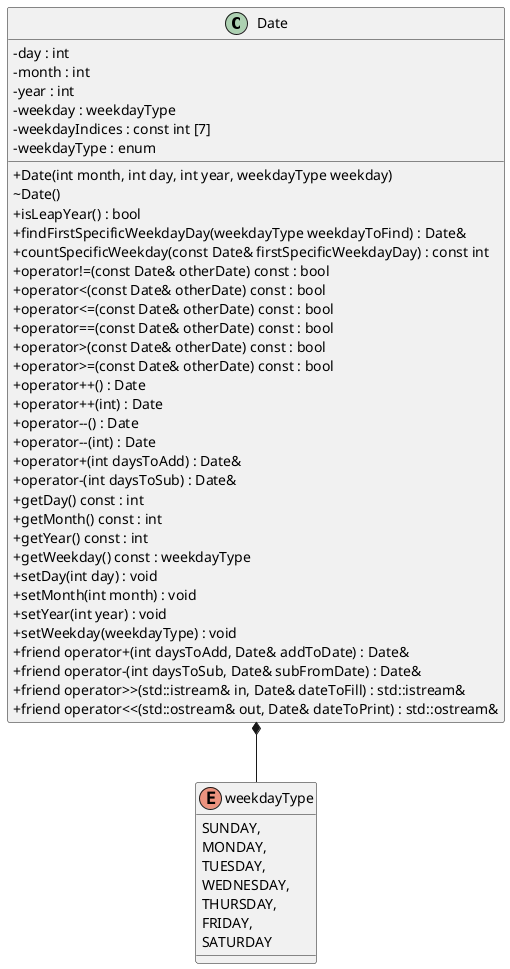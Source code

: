 @startuml date
skinparam classAttributeIconSize 0


/' Objects '/

class Date {
	+Date(int month, int day, int year, weekdayType weekday)
	~Date()
	+isLeapYear() : bool
	+findFirstSpecificWeekdayDay(weekdayType weekdayToFind) : Date&
	+countSpecificWeekday(const Date& firstSpecificWeekdayDay) : const int
	+operator!=(const Date& otherDate) const : bool
	+operator<(const Date& otherDate) const : bool
	+operator<=(const Date& otherDate) const : bool
	+operator==(const Date& otherDate) const : bool
	+operator>(const Date& otherDate) const : bool
	+operator>=(const Date& otherDate) const : bool
	+operator++() : Date
	+operator++(int) : Date
	+operator--() : Date
	+operator--(int) : Date
	+operator+(int daysToAdd) : Date&
	+operator-(int daysToSub) : Date&
	+getDay() const : int
	+getMonth() const : int
	+getYear() const : int
	+getWeekday() const : weekdayType
	+setDay(int day) : void
	+setMonth(int month) : void
	+setYear(int year) : void
	+setWeekday(weekdayType) : void
    +friend operator+(int daysToAdd, Date& addToDate) : Date&
	+friend operator-(int daysToSub, Date& subFromDate) : Date&
	+friend operator>>(std::istream& in, Date& dateToFill) : std::istream&
	+friend operator<<(std::ostream& out, Date& dateToPrint) : std::ostream&
    -day : int
    -month : int
    -year : int
    -weekday : weekdayType
    -weekdayIndices : const int [7]
    -weekdayType : enum

}

enum weekdayType {
SUNDAY,
MONDAY,
TUESDAY,
WEDNESDAY,
THURSDAY,
FRIDAY,
SATURDAY
}

/' Inheritance relationships '/




/' Aggregation relationships '/

Date *-- weekdayType

/' Nested objects '/


@enduml